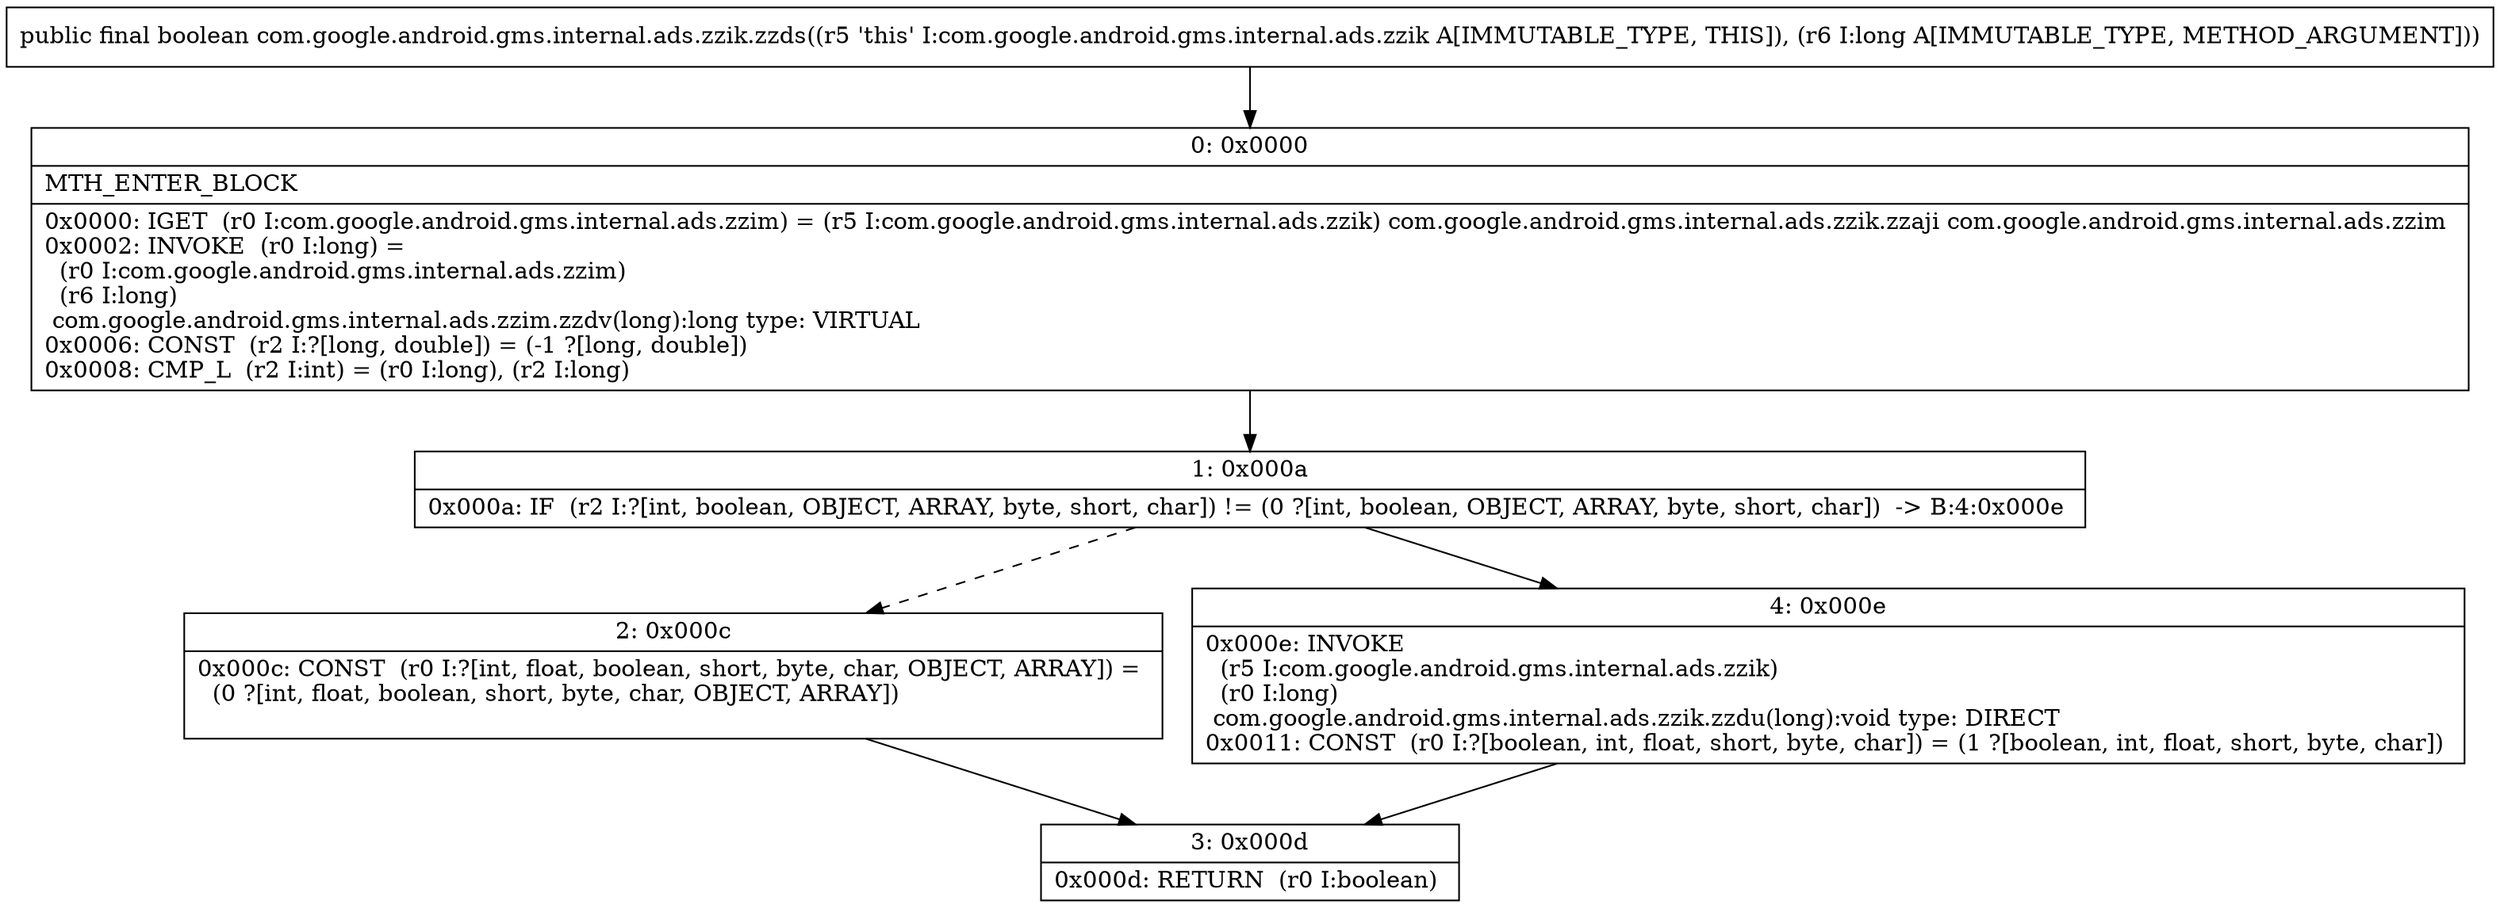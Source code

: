 digraph "CFG forcom.google.android.gms.internal.ads.zzik.zzds(J)Z" {
Node_0 [shape=record,label="{0\:\ 0x0000|MTH_ENTER_BLOCK\l|0x0000: IGET  (r0 I:com.google.android.gms.internal.ads.zzim) = (r5 I:com.google.android.gms.internal.ads.zzik) com.google.android.gms.internal.ads.zzik.zzaji com.google.android.gms.internal.ads.zzim \l0x0002: INVOKE  (r0 I:long) = \l  (r0 I:com.google.android.gms.internal.ads.zzim)\l  (r6 I:long)\l com.google.android.gms.internal.ads.zzim.zzdv(long):long type: VIRTUAL \l0x0006: CONST  (r2 I:?[long, double]) = (\-1 ?[long, double]) \l0x0008: CMP_L  (r2 I:int) = (r0 I:long), (r2 I:long) \l}"];
Node_1 [shape=record,label="{1\:\ 0x000a|0x000a: IF  (r2 I:?[int, boolean, OBJECT, ARRAY, byte, short, char]) != (0 ?[int, boolean, OBJECT, ARRAY, byte, short, char])  \-\> B:4:0x000e \l}"];
Node_2 [shape=record,label="{2\:\ 0x000c|0x000c: CONST  (r0 I:?[int, float, boolean, short, byte, char, OBJECT, ARRAY]) = \l  (0 ?[int, float, boolean, short, byte, char, OBJECT, ARRAY])\l \l}"];
Node_3 [shape=record,label="{3\:\ 0x000d|0x000d: RETURN  (r0 I:boolean) \l}"];
Node_4 [shape=record,label="{4\:\ 0x000e|0x000e: INVOKE  \l  (r5 I:com.google.android.gms.internal.ads.zzik)\l  (r0 I:long)\l com.google.android.gms.internal.ads.zzik.zzdu(long):void type: DIRECT \l0x0011: CONST  (r0 I:?[boolean, int, float, short, byte, char]) = (1 ?[boolean, int, float, short, byte, char]) \l}"];
MethodNode[shape=record,label="{public final boolean com.google.android.gms.internal.ads.zzik.zzds((r5 'this' I:com.google.android.gms.internal.ads.zzik A[IMMUTABLE_TYPE, THIS]), (r6 I:long A[IMMUTABLE_TYPE, METHOD_ARGUMENT])) }"];
MethodNode -> Node_0;
Node_0 -> Node_1;
Node_1 -> Node_2[style=dashed];
Node_1 -> Node_4;
Node_2 -> Node_3;
Node_4 -> Node_3;
}

